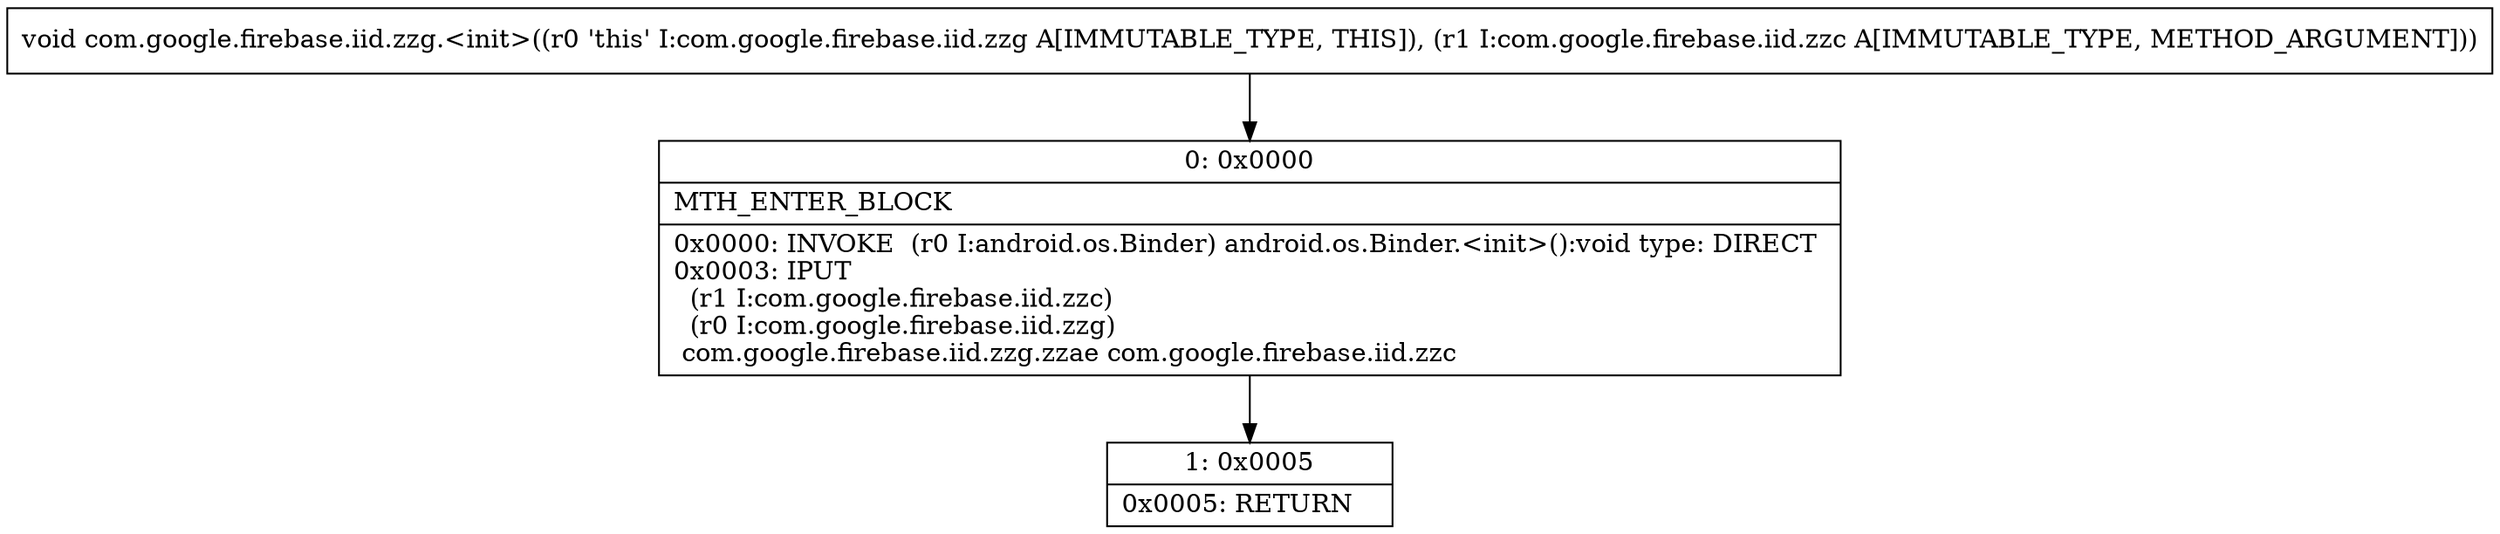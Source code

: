 digraph "CFG forcom.google.firebase.iid.zzg.\<init\>(Lcom\/google\/firebase\/iid\/zzc;)V" {
Node_0 [shape=record,label="{0\:\ 0x0000|MTH_ENTER_BLOCK\l|0x0000: INVOKE  (r0 I:android.os.Binder) android.os.Binder.\<init\>():void type: DIRECT \l0x0003: IPUT  \l  (r1 I:com.google.firebase.iid.zzc)\l  (r0 I:com.google.firebase.iid.zzg)\l com.google.firebase.iid.zzg.zzae com.google.firebase.iid.zzc \l}"];
Node_1 [shape=record,label="{1\:\ 0x0005|0x0005: RETURN   \l}"];
MethodNode[shape=record,label="{void com.google.firebase.iid.zzg.\<init\>((r0 'this' I:com.google.firebase.iid.zzg A[IMMUTABLE_TYPE, THIS]), (r1 I:com.google.firebase.iid.zzc A[IMMUTABLE_TYPE, METHOD_ARGUMENT])) }"];
MethodNode -> Node_0;
Node_0 -> Node_1;
}

